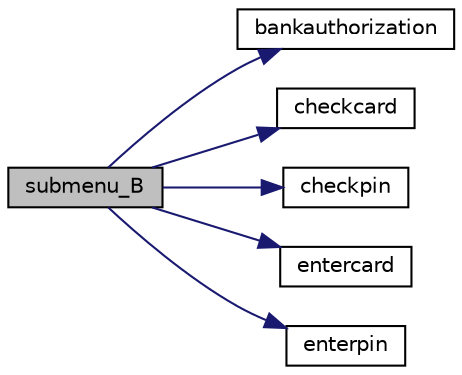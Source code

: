 digraph "submenu_B"
{
 // INTERACTIVE_SVG=YES
  edge [fontname="Helvetica",fontsize="10",labelfontname="Helvetica",labelfontsize="10"];
  node [fontname="Helvetica",fontsize="10",shape=record];
  rankdir="LR";
  Node1 [label="submenu_B",height=0.2,width=0.4,color="black", fillcolor="grey75", style="filled" fontcolor="black"];
  Node1 -> Node2 [color="midnightblue",fontsize="10",style="solid",fontname="Helvetica"];
  Node2 [label="bankauthorization",height=0.2,width=0.4,color="black", fillcolor="white", style="filled",URL="$d7/d65/gaspump_8h.html#a1efee6481abd32ed72d52e5bfa8b15f0"];
  Node1 -> Node3 [color="midnightblue",fontsize="10",style="solid",fontname="Helvetica"];
  Node3 [label="checkcard",height=0.2,width=0.4,color="black", fillcolor="white", style="filled",URL="$d0/d1b/gaspump_8cpp.html#a485205efb5cc544625a0b661454342a6"];
  Node1 -> Node4 [color="midnightblue",fontsize="10",style="solid",fontname="Helvetica"];
  Node4 [label="checkpin",height=0.2,width=0.4,color="black", fillcolor="white", style="filled",URL="$d7/d65/gaspump_8h.html#a130d5f9cc53c2fade5b106dc0aa54786"];
  Node1 -> Node5 [color="midnightblue",fontsize="10",style="solid",fontname="Helvetica"];
  Node5 [label="entercard",height=0.2,width=0.4,color="black", fillcolor="white", style="filled",URL="$d7/d65/gaspump_8h.html#a2c3fc72e910f124e4e30be2417ee92d5"];
  Node1 -> Node6 [color="midnightblue",fontsize="10",style="solid",fontname="Helvetica"];
  Node6 [label="enterpin",height=0.2,width=0.4,color="black", fillcolor="white", style="filled",URL="$d7/d65/gaspump_8h.html#ae68e7839ef1e57bc6388efd36175508b"];
}
